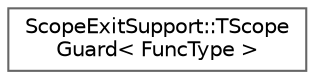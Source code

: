 digraph "Graphical Class Hierarchy"
{
 // INTERACTIVE_SVG=YES
 // LATEX_PDF_SIZE
  bgcolor="transparent";
  edge [fontname=Helvetica,fontsize=10,labelfontname=Helvetica,labelfontsize=10];
  node [fontname=Helvetica,fontsize=10,shape=box,height=0.2,width=0.4];
  rankdir="LR";
  Node0 [id="Node000000",label="ScopeExitSupport::TScope\lGuard\< FuncType \>",height=0.2,width=0.4,color="grey40", fillcolor="white", style="filled",URL="$d5/de7/classScopeExitSupport_1_1TScopeGuard.html",tooltip="Not meant for direct consumption : use ON_SCOPE_EXIT instead."];
}
